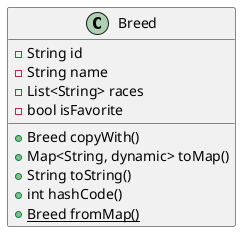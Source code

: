 @startuml

class Breed {
 -String id
 -String name
 -List<String> races
 -bool isFavorite
 +Breed copyWith()
 +Map<String, dynamic> toMap()
 +String toString()
 +int hashCode()
 +{static} Breed fromMap()
}

@enduml
